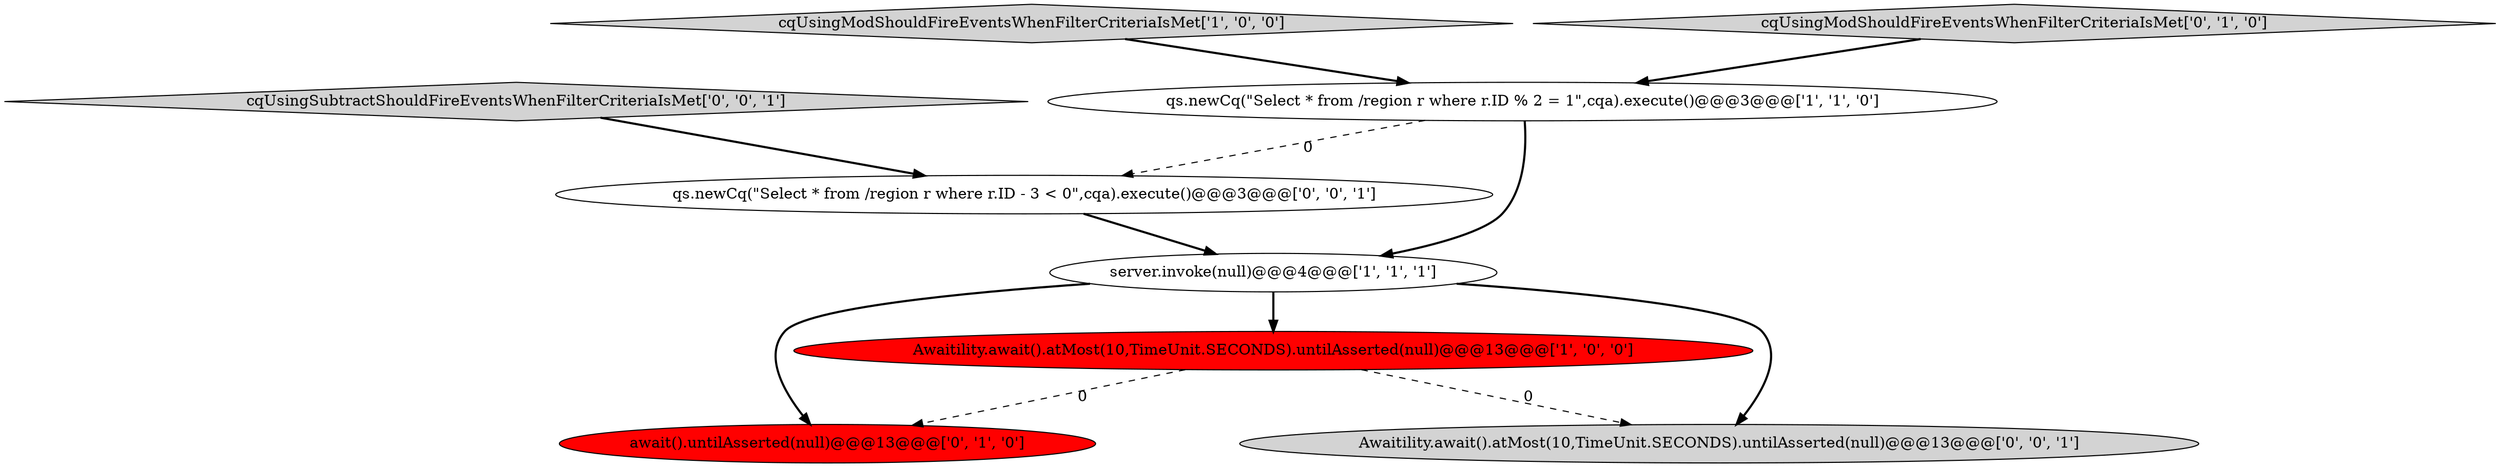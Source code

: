 digraph {
4 [style = filled, label = "await().untilAsserted(null)@@@13@@@['0', '1', '0']", fillcolor = red, shape = ellipse image = "AAA1AAABBB2BBB"];
1 [style = filled, label = "qs.newCq(\"Select * from /region r where r.ID % 2 = 1\",cqa).execute()@@@3@@@['1', '1', '0']", fillcolor = white, shape = ellipse image = "AAA0AAABBB1BBB"];
2 [style = filled, label = "cqUsingModShouldFireEventsWhenFilterCriteriaIsMet['1', '0', '0']", fillcolor = lightgray, shape = diamond image = "AAA0AAABBB1BBB"];
6 [style = filled, label = "Awaitility.await().atMost(10,TimeUnit.SECONDS).untilAsserted(null)@@@13@@@['0', '0', '1']", fillcolor = lightgray, shape = ellipse image = "AAA0AAABBB3BBB"];
8 [style = filled, label = "qs.newCq(\"Select * from /region r where r.ID - 3 < 0\",cqa).execute()@@@3@@@['0', '0', '1']", fillcolor = white, shape = ellipse image = "AAA0AAABBB3BBB"];
5 [style = filled, label = "cqUsingModShouldFireEventsWhenFilterCriteriaIsMet['0', '1', '0']", fillcolor = lightgray, shape = diamond image = "AAA0AAABBB2BBB"];
7 [style = filled, label = "cqUsingSubtractShouldFireEventsWhenFilterCriteriaIsMet['0', '0', '1']", fillcolor = lightgray, shape = diamond image = "AAA0AAABBB3BBB"];
3 [style = filled, label = "Awaitility.await().atMost(10,TimeUnit.SECONDS).untilAsserted(null)@@@13@@@['1', '0', '0']", fillcolor = red, shape = ellipse image = "AAA1AAABBB1BBB"];
0 [style = filled, label = "server.invoke(null)@@@4@@@['1', '1', '1']", fillcolor = white, shape = ellipse image = "AAA0AAABBB1BBB"];
8->0 [style = bold, label=""];
0->3 [style = bold, label=""];
5->1 [style = bold, label=""];
1->8 [style = dashed, label="0"];
3->6 [style = dashed, label="0"];
1->0 [style = bold, label=""];
7->8 [style = bold, label=""];
0->4 [style = bold, label=""];
0->6 [style = bold, label=""];
3->4 [style = dashed, label="0"];
2->1 [style = bold, label=""];
}
